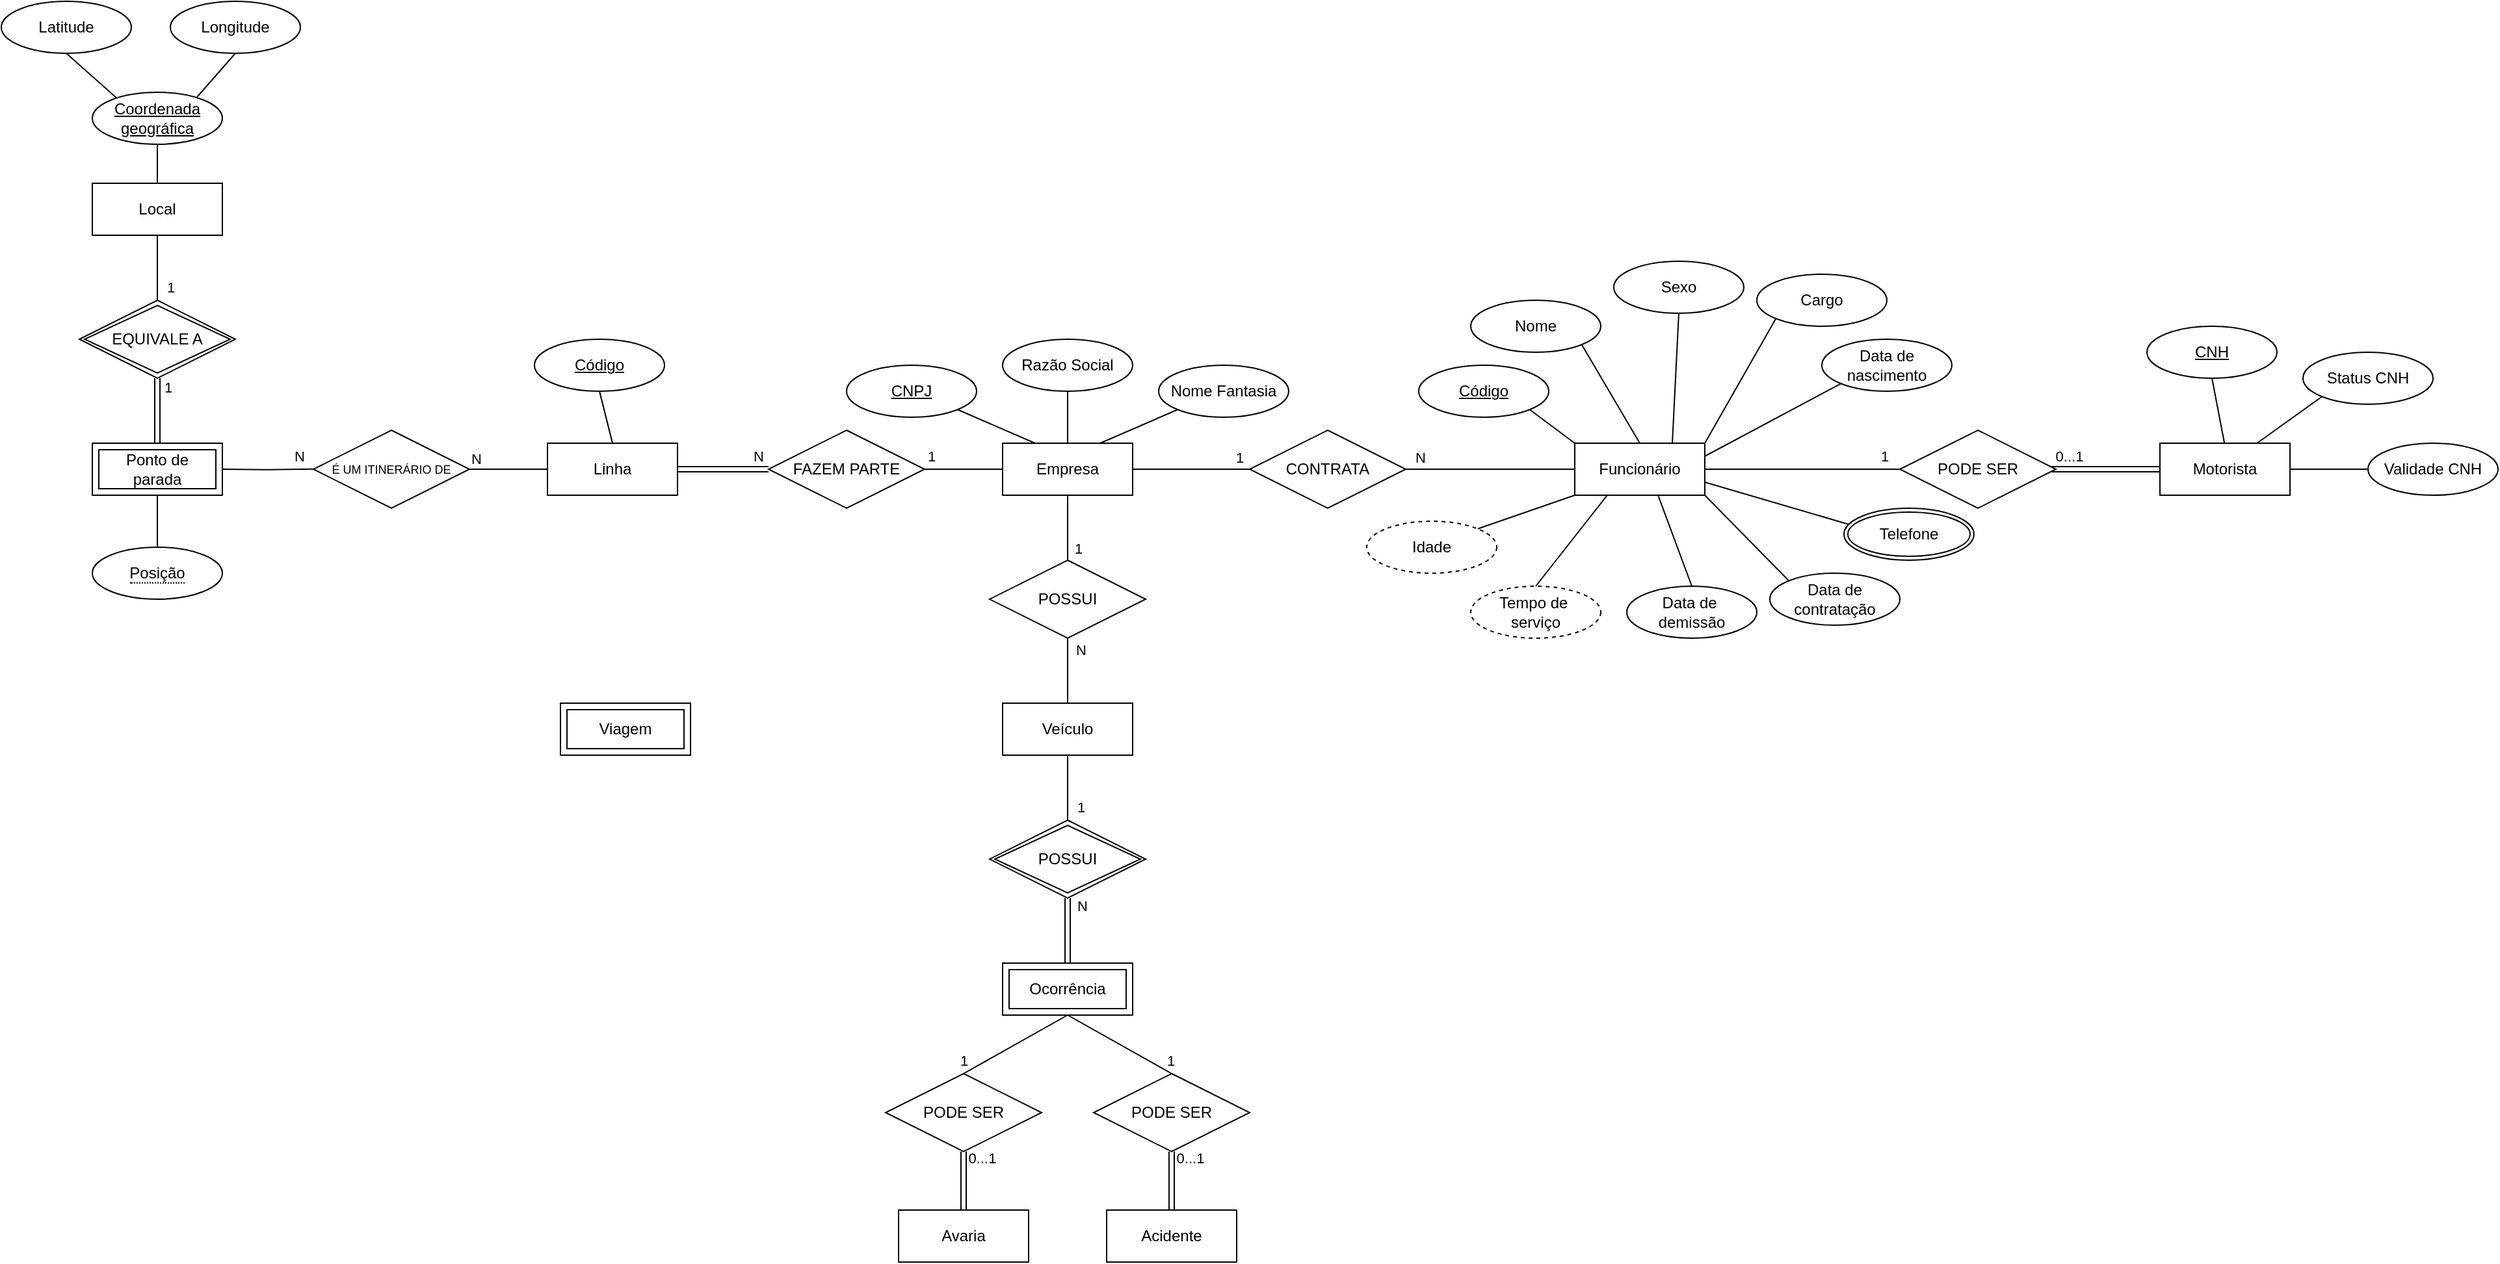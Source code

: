 <mxfile version="28.2.7">
  <diagram name="Página-1" id="z-ejrKA-Ldqi5EkzMe7N">
    <mxGraphModel dx="1666" dy="1619" grid="1" gridSize="10" guides="1" tooltips="1" connect="1" arrows="1" fold="1" page="1" pageScale="1" pageWidth="827" pageHeight="1169" math="0" shadow="0">
      <root>
        <mxCell id="0" />
        <mxCell id="1" parent="0" />
        <mxCell id="V5Fr79l8Gq5V4lvlE3Y7-20" style="rounded=0;orthogonalLoop=1;jettySize=auto;html=1;exitX=0.25;exitY=0;exitDx=0;exitDy=0;entryX=1;entryY=1;entryDx=0;entryDy=0;endArrow=none;endFill=0;" parent="1" source="V5Fr79l8Gq5V4lvlE3Y7-1" target="V5Fr79l8Gq5V4lvlE3Y7-17" edge="1">
          <mxGeometry relative="1" as="geometry" />
        </mxCell>
        <mxCell id="V5Fr79l8Gq5V4lvlE3Y7-21" style="edgeStyle=orthogonalEdgeStyle;rounded=0;orthogonalLoop=1;jettySize=auto;html=1;exitX=0.5;exitY=0;exitDx=0;exitDy=0;entryX=0.5;entryY=1;entryDx=0;entryDy=0;endArrow=none;endFill=0;" parent="1" source="V5Fr79l8Gq5V4lvlE3Y7-1" target="V5Fr79l8Gq5V4lvlE3Y7-18" edge="1">
          <mxGeometry relative="1" as="geometry" />
        </mxCell>
        <mxCell id="V5Fr79l8Gq5V4lvlE3Y7-22" style="rounded=0;orthogonalLoop=1;jettySize=auto;html=1;exitX=0.75;exitY=0;exitDx=0;exitDy=0;entryX=0;entryY=1;entryDx=0;entryDy=0;endArrow=none;endFill=0;" parent="1" source="V5Fr79l8Gq5V4lvlE3Y7-1" target="V5Fr79l8Gq5V4lvlE3Y7-19" edge="1">
          <mxGeometry relative="1" as="geometry" />
        </mxCell>
        <mxCell id="V5Fr79l8Gq5V4lvlE3Y7-66" style="edgeStyle=orthogonalEdgeStyle;rounded=0;orthogonalLoop=1;jettySize=auto;html=1;exitX=0.5;exitY=1;exitDx=0;exitDy=0;entryX=0.5;entryY=0;entryDx=0;entryDy=0;endArrow=none;endFill=0;" parent="1" source="V5Fr79l8Gq5V4lvlE3Y7-1" target="V5Fr79l8Gq5V4lvlE3Y7-65" edge="1">
          <mxGeometry relative="1" as="geometry" />
        </mxCell>
        <mxCell id="V5Fr79l8Gq5V4lvlE3Y7-68" value="1" style="edgeLabel;html=1;align=center;verticalAlign=middle;resizable=0;points=[];" parent="V5Fr79l8Gq5V4lvlE3Y7-66" vertex="1" connectable="0">
          <mxGeometry x="0.693" relative="1" as="geometry">
            <mxPoint x="8" y="-2" as="offset" />
          </mxGeometry>
        </mxCell>
        <mxCell id="V5Fr79l8Gq5V4lvlE3Y7-1" value="Empresa" style="whiteSpace=wrap;html=1;align=center;" parent="1" vertex="1">
          <mxGeometry x="180" y="100" width="100" height="40" as="geometry" />
        </mxCell>
        <mxCell id="V5Fr79l8Gq5V4lvlE3Y7-41" style="rounded=0;orthogonalLoop=1;jettySize=auto;html=1;exitX=0;exitY=0;exitDx=0;exitDy=0;entryX=1;entryY=1;entryDx=0;entryDy=0;endArrow=none;endFill=0;" parent="1" source="V5Fr79l8Gq5V4lvlE3Y7-2" target="V5Fr79l8Gq5V4lvlE3Y7-31" edge="1">
          <mxGeometry relative="1" as="geometry" />
        </mxCell>
        <mxCell id="V5Fr79l8Gq5V4lvlE3Y7-52" style="edgeStyle=orthogonalEdgeStyle;rounded=0;orthogonalLoop=1;jettySize=auto;html=1;exitX=1;exitY=0.5;exitDx=0;exitDy=0;entryX=0;entryY=0.5;entryDx=0;entryDy=0;endArrow=none;endFill=0;" parent="1" source="V5Fr79l8Gq5V4lvlE3Y7-2" target="V5Fr79l8Gq5V4lvlE3Y7-116" edge="1">
          <mxGeometry relative="1" as="geometry">
            <mxPoint x="866.6" y="120" as="targetPoint" />
            <Array as="points" />
          </mxGeometry>
        </mxCell>
        <mxCell id="V5Fr79l8Gq5V4lvlE3Y7-55" value="1" style="edgeLabel;html=1;align=center;verticalAlign=middle;resizable=0;points=[];" parent="V5Fr79l8Gq5V4lvlE3Y7-52" vertex="1" connectable="0">
          <mxGeometry x="0.76" y="-1" relative="1" as="geometry">
            <mxPoint x="6" y="-11" as="offset" />
          </mxGeometry>
        </mxCell>
        <mxCell id="V5Fr79l8Gq5V4lvlE3Y7-64" style="rounded=0;orthogonalLoop=1;jettySize=auto;html=1;exitX=1;exitY=0.75;exitDx=0;exitDy=0;entryX=0.035;entryY=0.309;entryDx=0;entryDy=0;endArrow=none;endFill=0;entryPerimeter=0;" parent="1" source="V5Fr79l8Gq5V4lvlE3Y7-2" target="V5Fr79l8Gq5V4lvlE3Y7-63" edge="1">
          <mxGeometry relative="1" as="geometry" />
        </mxCell>
        <mxCell id="V5Fr79l8Gq5V4lvlE3Y7-2" value="Funcionário" style="whiteSpace=wrap;html=1;align=center;" parent="1" vertex="1">
          <mxGeometry x="620" y="100" width="100" height="40" as="geometry" />
        </mxCell>
        <mxCell id="V5Fr79l8Gq5V4lvlE3Y7-3" value="Veículo" style="whiteSpace=wrap;html=1;align=center;" parent="1" vertex="1">
          <mxGeometry x="180" y="300" width="100" height="40" as="geometry" />
        </mxCell>
        <mxCell id="V5Fr79l8Gq5V4lvlE3Y7-4" value="Linha" style="whiteSpace=wrap;html=1;align=center;" parent="1" vertex="1">
          <mxGeometry x="-170" y="100" width="100" height="40" as="geometry" />
        </mxCell>
        <mxCell id="V5Fr79l8Gq5V4lvlE3Y7-5" value="Avaria" style="whiteSpace=wrap;html=1;align=center;" parent="1" vertex="1">
          <mxGeometry x="100" y="690" width="100" height="40" as="geometry" />
        </mxCell>
        <mxCell id="V5Fr79l8Gq5V4lvlE3Y7-112" style="rounded=0;orthogonalLoop=1;jettySize=auto;html=1;exitX=0.25;exitY=0;exitDx=0;exitDy=0;entryX=0.5;entryY=1;entryDx=0;entryDy=0;endArrow=none;endFill=0;" parent="1" target="V5Fr79l8Gq5V4lvlE3Y7-110" edge="1">
          <mxGeometry relative="1" as="geometry">
            <mxPoint x="-495" y="-160.0" as="sourcePoint" />
          </mxGeometry>
        </mxCell>
        <mxCell id="V5Fr79l8Gq5V4lvlE3Y7-8" value="Local" style="whiteSpace=wrap;html=1;align=center;" parent="1" vertex="1">
          <mxGeometry x="-520" y="-100" width="100" height="40" as="geometry" />
        </mxCell>
        <mxCell id="V5Fr79l8Gq5V4lvlE3Y7-11" value="Viagem" style="shape=ext;margin=3;double=1;whiteSpace=wrap;html=1;align=center;" parent="1" vertex="1">
          <mxGeometry x="-160" y="300" width="100" height="40" as="geometry" />
        </mxCell>
        <mxCell id="z0Y2EbSfUYAgFqCNGjC1-5" style="rounded=0;orthogonalLoop=1;jettySize=auto;html=1;exitX=0.5;exitY=1;exitDx=0;exitDy=0;entryX=0.5;entryY=0;entryDx=0;entryDy=0;endArrow=none;endFill=0;" edge="1" parent="1" source="V5Fr79l8Gq5V4lvlE3Y7-13" target="z0Y2EbSfUYAgFqCNGjC1-3">
          <mxGeometry relative="1" as="geometry" />
        </mxCell>
        <mxCell id="V5Fr79l8Gq5V4lvlE3Y7-13" value="Ocorrência" style="shape=ext;margin=3;double=1;whiteSpace=wrap;html=1;align=center;" parent="1" vertex="1">
          <mxGeometry x="180" y="500" width="100" height="40" as="geometry" />
        </mxCell>
        <mxCell id="V5Fr79l8Gq5V4lvlE3Y7-14" value="Acidente" style="whiteSpace=wrap;html=1;align=center;" parent="1" vertex="1">
          <mxGeometry x="260" y="690" width="100" height="40" as="geometry" />
        </mxCell>
        <mxCell id="V5Fr79l8Gq5V4lvlE3Y7-17" value="CNPJ" style="ellipse;whiteSpace=wrap;html=1;align=center;fontStyle=4;" parent="1" vertex="1">
          <mxGeometry x="60" y="40" width="100" height="40" as="geometry" />
        </mxCell>
        <mxCell id="V5Fr79l8Gq5V4lvlE3Y7-18" value="Razão Social" style="ellipse;whiteSpace=wrap;html=1;align=center;" parent="1" vertex="1">
          <mxGeometry x="180" y="20" width="100" height="40" as="geometry" />
        </mxCell>
        <mxCell id="V5Fr79l8Gq5V4lvlE3Y7-19" value="Nome Fantasia" style="ellipse;whiteSpace=wrap;html=1;align=center;" parent="1" vertex="1">
          <mxGeometry x="300" y="40" width="100" height="40" as="geometry" />
        </mxCell>
        <mxCell id="V5Fr79l8Gq5V4lvlE3Y7-24" style="edgeStyle=orthogonalEdgeStyle;rounded=0;orthogonalLoop=1;jettySize=auto;html=1;exitX=1;exitY=0.5;exitDx=0;exitDy=0;entryX=0;entryY=0.5;entryDx=0;entryDy=0;endArrow=none;endFill=0;" parent="1" source="V5Fr79l8Gq5V4lvlE3Y7-23" target="V5Fr79l8Gq5V4lvlE3Y7-2" edge="1">
          <mxGeometry relative="1" as="geometry" />
        </mxCell>
        <mxCell id="V5Fr79l8Gq5V4lvlE3Y7-25" style="edgeStyle=orthogonalEdgeStyle;rounded=0;orthogonalLoop=1;jettySize=auto;html=1;exitX=0;exitY=0.5;exitDx=0;exitDy=0;entryX=1;entryY=0.5;entryDx=0;entryDy=0;endArrow=none;endFill=0;" parent="1" source="V5Fr79l8Gq5V4lvlE3Y7-23" target="V5Fr79l8Gq5V4lvlE3Y7-1" edge="1">
          <mxGeometry relative="1" as="geometry" />
        </mxCell>
        <mxCell id="V5Fr79l8Gq5V4lvlE3Y7-26" value="1" style="edgeLabel;html=1;align=center;verticalAlign=middle;resizable=0;points=[];" parent="V5Fr79l8Gq5V4lvlE3Y7-25" vertex="1" connectable="0">
          <mxGeometry x="0.86" y="1" relative="1" as="geometry">
            <mxPoint x="75" y="-10" as="offset" />
          </mxGeometry>
        </mxCell>
        <mxCell id="V5Fr79l8Gq5V4lvlE3Y7-30" value="N" style="edgeLabel;html=1;align=center;verticalAlign=middle;resizable=0;points=[];" parent="V5Fr79l8Gq5V4lvlE3Y7-25" vertex="1" connectable="0">
          <mxGeometry x="0.86" y="1" relative="1" as="geometry">
            <mxPoint x="214" y="-10" as="offset" />
          </mxGeometry>
        </mxCell>
        <mxCell id="V5Fr79l8Gq5V4lvlE3Y7-23" value="CONTRATA" style="shape=rhombus;perimeter=rhombusPerimeter;whiteSpace=wrap;html=1;align=center;" parent="1" vertex="1">
          <mxGeometry x="370" y="90" width="120" height="60" as="geometry" />
        </mxCell>
        <mxCell id="V5Fr79l8Gq5V4lvlE3Y7-31" value="Código" style="ellipse;whiteSpace=wrap;html=1;align=center;fontStyle=4;" parent="1" vertex="1">
          <mxGeometry x="500" y="40" width="100" height="40" as="geometry" />
        </mxCell>
        <mxCell id="V5Fr79l8Gq5V4lvlE3Y7-33" value="Nome" style="ellipse;whiteSpace=wrap;html=1;align=center;" parent="1" vertex="1">
          <mxGeometry x="540" y="-10" width="100" height="40" as="geometry" />
        </mxCell>
        <mxCell id="V5Fr79l8Gq5V4lvlE3Y7-34" value="Data de nascimento" style="ellipse;whiteSpace=wrap;html=1;align=center;" parent="1" vertex="1">
          <mxGeometry x="810" y="20" width="100" height="40" as="geometry" />
        </mxCell>
        <mxCell id="V5Fr79l8Gq5V4lvlE3Y7-35" value="Data de contratação" style="ellipse;whiteSpace=wrap;html=1;align=center;" parent="1" vertex="1">
          <mxGeometry x="770" y="200" width="100" height="40" as="geometry" />
        </mxCell>
        <mxCell id="V5Fr79l8Gq5V4lvlE3Y7-36" value="&lt;div&gt;Data de&amp;nbsp;&lt;/div&gt;&lt;div&gt;demissão&lt;/div&gt;" style="ellipse;whiteSpace=wrap;html=1;align=center;" parent="1" vertex="1">
          <mxGeometry x="660" y="210" width="100" height="40" as="geometry" />
        </mxCell>
        <mxCell id="V5Fr79l8Gq5V4lvlE3Y7-37" value="Idade" style="ellipse;whiteSpace=wrap;html=1;align=center;dashed=1;" parent="1" vertex="1">
          <mxGeometry x="460" y="160" width="100" height="40" as="geometry" />
        </mxCell>
        <mxCell id="V5Fr79l8Gq5V4lvlE3Y7-38" value="&lt;div&gt;Tempo de&amp;nbsp;&lt;/div&gt;&lt;div&gt;serviço&lt;/div&gt;" style="ellipse;whiteSpace=wrap;html=1;align=center;dashed=1;" parent="1" vertex="1">
          <mxGeometry x="540" y="210" width="100" height="40" as="geometry" />
        </mxCell>
        <mxCell id="V5Fr79l8Gq5V4lvlE3Y7-39" value="Sexo" style="ellipse;whiteSpace=wrap;html=1;align=center;" parent="1" vertex="1">
          <mxGeometry x="650" y="-40" width="100" height="40" as="geometry" />
        </mxCell>
        <mxCell id="V5Fr79l8Gq5V4lvlE3Y7-40" value="Cargo" style="ellipse;whiteSpace=wrap;html=1;align=center;" parent="1" vertex="1">
          <mxGeometry x="760" y="-30" width="100" height="40" as="geometry" />
        </mxCell>
        <mxCell id="V5Fr79l8Gq5V4lvlE3Y7-42" style="rounded=0;orthogonalLoop=1;jettySize=auto;html=1;exitX=0.5;exitY=0;exitDx=0;exitDy=0;entryX=1;entryY=1;entryDx=0;entryDy=0;endArrow=none;endFill=0;" parent="1" source="V5Fr79l8Gq5V4lvlE3Y7-2" target="V5Fr79l8Gq5V4lvlE3Y7-33" edge="1">
          <mxGeometry relative="1" as="geometry">
            <mxPoint x="655" y="110" as="sourcePoint" />
            <mxPoint x="595" y="54" as="targetPoint" />
          </mxGeometry>
        </mxCell>
        <mxCell id="V5Fr79l8Gq5V4lvlE3Y7-43" style="rounded=0;orthogonalLoop=1;jettySize=auto;html=1;exitX=0.75;exitY=0;exitDx=0;exitDy=0;entryX=0.5;entryY=1;entryDx=0;entryDy=0;endArrow=none;endFill=0;" parent="1" source="V5Fr79l8Gq5V4lvlE3Y7-2" target="V5Fr79l8Gq5V4lvlE3Y7-39" edge="1">
          <mxGeometry relative="1" as="geometry">
            <mxPoint x="680" y="110" as="sourcePoint" />
            <mxPoint x="660" y="30" as="targetPoint" />
          </mxGeometry>
        </mxCell>
        <mxCell id="V5Fr79l8Gq5V4lvlE3Y7-44" style="rounded=0;orthogonalLoop=1;jettySize=auto;html=1;exitX=1;exitY=0;exitDx=0;exitDy=0;entryX=0;entryY=1;entryDx=0;entryDy=0;endArrow=none;endFill=0;" parent="1" source="V5Fr79l8Gq5V4lvlE3Y7-2" target="V5Fr79l8Gq5V4lvlE3Y7-40" edge="1">
          <mxGeometry relative="1" as="geometry">
            <mxPoint x="695" y="110" as="sourcePoint" />
            <mxPoint x="735" y="44" as="targetPoint" />
          </mxGeometry>
        </mxCell>
        <mxCell id="V5Fr79l8Gq5V4lvlE3Y7-45" style="rounded=0;orthogonalLoop=1;jettySize=auto;html=1;exitX=1;exitY=0.25;exitDx=0;exitDy=0;entryX=0;entryY=1;entryDx=0;entryDy=0;endArrow=none;endFill=0;" parent="1" source="V5Fr79l8Gq5V4lvlE3Y7-2" target="V5Fr79l8Gq5V4lvlE3Y7-34" edge="1">
          <mxGeometry relative="1" as="geometry">
            <mxPoint x="730" y="110" as="sourcePoint" />
            <mxPoint x="790" y="70" as="targetPoint" />
          </mxGeometry>
        </mxCell>
        <mxCell id="V5Fr79l8Gq5V4lvlE3Y7-46" style="rounded=0;orthogonalLoop=1;jettySize=auto;html=1;exitX=1;exitY=1;exitDx=0;exitDy=0;entryX=0;entryY=0;entryDx=0;entryDy=0;endArrow=none;endFill=0;" parent="1" source="V5Fr79l8Gq5V4lvlE3Y7-2" target="V5Fr79l8Gq5V4lvlE3Y7-35" edge="1">
          <mxGeometry relative="1" as="geometry">
            <mxPoint x="730" y="130" as="sourcePoint" />
            <mxPoint x="790" y="120" as="targetPoint" />
          </mxGeometry>
        </mxCell>
        <mxCell id="V5Fr79l8Gq5V4lvlE3Y7-47" style="rounded=0;orthogonalLoop=1;jettySize=auto;html=1;exitX=0.639;exitY=0.99;exitDx=0;exitDy=0;entryX=0.5;entryY=0;entryDx=0;entryDy=0;endArrow=none;endFill=0;exitPerimeter=0;" parent="1" source="V5Fr79l8Gq5V4lvlE3Y7-2" target="V5Fr79l8Gq5V4lvlE3Y7-36" edge="1">
          <mxGeometry relative="1" as="geometry">
            <mxPoint x="730" y="140" as="sourcePoint" />
            <mxPoint x="790" y="170" as="targetPoint" />
          </mxGeometry>
        </mxCell>
        <mxCell id="V5Fr79l8Gq5V4lvlE3Y7-48" style="rounded=0;orthogonalLoop=1;jettySize=auto;html=1;exitX=0.25;exitY=1;exitDx=0;exitDy=0;entryX=0.5;entryY=0;entryDx=0;entryDy=0;endArrow=none;endFill=0;" parent="1" source="V5Fr79l8Gq5V4lvlE3Y7-2" target="V5Fr79l8Gq5V4lvlE3Y7-38" edge="1">
          <mxGeometry relative="1" as="geometry">
            <mxPoint x="730" y="150" as="sourcePoint" />
            <mxPoint x="790" y="200" as="targetPoint" />
          </mxGeometry>
        </mxCell>
        <mxCell id="V5Fr79l8Gq5V4lvlE3Y7-49" style="rounded=0;orthogonalLoop=1;jettySize=auto;html=1;exitX=0;exitY=1;exitDx=0;exitDy=0;entryX=1;entryY=0;entryDx=0;entryDy=0;endArrow=none;endFill=0;" parent="1" source="V5Fr79l8Gq5V4lvlE3Y7-2" target="V5Fr79l8Gq5V4lvlE3Y7-37" edge="1">
          <mxGeometry relative="1" as="geometry">
            <mxPoint x="705" y="150" as="sourcePoint" />
            <mxPoint x="680" y="210" as="targetPoint" />
          </mxGeometry>
        </mxCell>
        <mxCell id="V5Fr79l8Gq5V4lvlE3Y7-60" style="rounded=0;orthogonalLoop=1;jettySize=auto;html=1;exitX=0.5;exitY=0;exitDx=0;exitDy=0;entryX=0.5;entryY=1;entryDx=0;entryDy=0;endArrow=none;endFill=0;" parent="1" target="V5Fr79l8Gq5V4lvlE3Y7-59" edge="1">
          <mxGeometry relative="1" as="geometry">
            <mxPoint x="1119.6" y="100" as="sourcePoint" />
          </mxGeometry>
        </mxCell>
        <mxCell id="V5Fr79l8Gq5V4lvlE3Y7-53" style="edgeStyle=orthogonalEdgeStyle;rounded=0;orthogonalLoop=1;jettySize=auto;html=1;exitX=1;exitY=0.5;exitDx=0;exitDy=0;entryX=0;entryY=0.5;entryDx=0;entryDy=0;endArrow=none;endFill=0;shape=link;" parent="1" edge="1">
          <mxGeometry relative="1" as="geometry">
            <mxPoint x="986.6" y="120" as="sourcePoint" />
            <mxPoint x="1069.6" y="120" as="targetPoint" />
          </mxGeometry>
        </mxCell>
        <mxCell id="V5Fr79l8Gq5V4lvlE3Y7-54" value="0...1" style="edgeLabel;html=1;align=center;verticalAlign=middle;resizable=0;points=[];" parent="V5Fr79l8Gq5V4lvlE3Y7-53" vertex="1" connectable="0">
          <mxGeometry x="-0.783" y="-5" relative="1" as="geometry">
            <mxPoint x="4" y="-15" as="offset" />
          </mxGeometry>
        </mxCell>
        <mxCell id="V5Fr79l8Gq5V4lvlE3Y7-57" value="Status CNH" style="ellipse;whiteSpace=wrap;html=1;align=center;" parent="1" vertex="1">
          <mxGeometry x="1180" y="30" width="100" height="40" as="geometry" />
        </mxCell>
        <mxCell id="V5Fr79l8Gq5V4lvlE3Y7-58" value="Validade CNH" style="ellipse;whiteSpace=wrap;html=1;align=center;" parent="1" vertex="1">
          <mxGeometry x="1230" y="100" width="100" height="40" as="geometry" />
        </mxCell>
        <mxCell id="V5Fr79l8Gq5V4lvlE3Y7-59" value="&lt;u&gt;CNH&lt;/u&gt;" style="ellipse;whiteSpace=wrap;html=1;align=center;" parent="1" vertex="1">
          <mxGeometry x="1060" y="10" width="100" height="40" as="geometry" />
        </mxCell>
        <mxCell id="V5Fr79l8Gq5V4lvlE3Y7-61" style="rounded=0;orthogonalLoop=1;jettySize=auto;html=1;exitX=0.75;exitY=0;exitDx=0;exitDy=0;entryX=0;entryY=1;entryDx=0;entryDy=0;endArrow=none;endFill=0;" parent="1" target="V5Fr79l8Gq5V4lvlE3Y7-57" edge="1">
          <mxGeometry relative="1" as="geometry">
            <mxPoint x="1144.6" y="100" as="sourcePoint" />
            <mxPoint x="1120" y="60" as="targetPoint" />
          </mxGeometry>
        </mxCell>
        <mxCell id="V5Fr79l8Gq5V4lvlE3Y7-62" style="rounded=0;orthogonalLoop=1;jettySize=auto;html=1;exitX=1;exitY=0.5;exitDx=0;exitDy=0;entryX=0;entryY=0.5;entryDx=0;entryDy=0;endArrow=none;endFill=0;" parent="1" target="V5Fr79l8Gq5V4lvlE3Y7-58" edge="1">
          <mxGeometry relative="1" as="geometry">
            <mxPoint x="1169.6" y="120" as="sourcePoint" />
            <mxPoint x="1205" y="74" as="targetPoint" />
          </mxGeometry>
        </mxCell>
        <mxCell id="V5Fr79l8Gq5V4lvlE3Y7-63" value="Telefone" style="ellipse;shape=doubleEllipse;margin=3;whiteSpace=wrap;html=1;align=center;" parent="1" vertex="1">
          <mxGeometry x="827" y="150" width="100" height="40" as="geometry" />
        </mxCell>
        <mxCell id="V5Fr79l8Gq5V4lvlE3Y7-65" value="POSSUI" style="shape=rhombus;perimeter=rhombusPerimeter;whiteSpace=wrap;html=1;align=center;" parent="1" vertex="1">
          <mxGeometry x="170" y="190" width="120" height="60" as="geometry" />
        </mxCell>
        <mxCell id="V5Fr79l8Gq5V4lvlE3Y7-67" style="edgeStyle=orthogonalEdgeStyle;rounded=0;orthogonalLoop=1;jettySize=auto;html=1;exitX=0.5;exitY=1;exitDx=0;exitDy=0;entryX=0.5;entryY=0;entryDx=0;entryDy=0;endArrow=none;endFill=0;" parent="1" source="V5Fr79l8Gq5V4lvlE3Y7-65" target="V5Fr79l8Gq5V4lvlE3Y7-3" edge="1">
          <mxGeometry relative="1" as="geometry">
            <mxPoint x="240" y="150" as="sourcePoint" />
            <mxPoint x="240" y="200" as="targetPoint" />
          </mxGeometry>
        </mxCell>
        <mxCell id="V5Fr79l8Gq5V4lvlE3Y7-69" value="N" style="edgeLabel;html=1;align=center;verticalAlign=middle;resizable=0;points=[];" parent="V5Fr79l8Gq5V4lvlE3Y7-67" vertex="1" connectable="0">
          <mxGeometry x="-0.653" relative="1" as="geometry">
            <mxPoint x="10" as="offset" />
          </mxGeometry>
        </mxCell>
        <mxCell id="V5Fr79l8Gq5V4lvlE3Y7-70" value="FAZEM PARTE" style="shape=rhombus;perimeter=rhombusPerimeter;whiteSpace=wrap;html=1;align=center;" parent="1" vertex="1">
          <mxGeometry y="90" width="120" height="60" as="geometry" />
        </mxCell>
        <mxCell id="V5Fr79l8Gq5V4lvlE3Y7-72" style="edgeStyle=orthogonalEdgeStyle;rounded=0;orthogonalLoop=1;jettySize=auto;html=1;exitX=0;exitY=0.5;exitDx=0;exitDy=0;entryX=1;entryY=0.5;entryDx=0;entryDy=0;endArrow=none;endFill=0;" parent="1" source="V5Fr79l8Gq5V4lvlE3Y7-1" target="V5Fr79l8Gq5V4lvlE3Y7-70" edge="1">
          <mxGeometry relative="1" as="geometry">
            <mxPoint x="240" y="150" as="sourcePoint" />
            <mxPoint x="240" y="200" as="targetPoint" />
          </mxGeometry>
        </mxCell>
        <mxCell id="V5Fr79l8Gq5V4lvlE3Y7-73" value="1" style="edgeLabel;html=1;align=center;verticalAlign=middle;resizable=0;points=[];" parent="V5Fr79l8Gq5V4lvlE3Y7-72" vertex="1" connectable="0">
          <mxGeometry x="0.693" relative="1" as="geometry">
            <mxPoint x="-4" y="-10" as="offset" />
          </mxGeometry>
        </mxCell>
        <mxCell id="V5Fr79l8Gq5V4lvlE3Y7-74" style="edgeStyle=orthogonalEdgeStyle;rounded=0;orthogonalLoop=1;jettySize=auto;html=1;exitX=0;exitY=0.5;exitDx=0;exitDy=0;entryX=1;entryY=0.5;entryDx=0;entryDy=0;endArrow=none;endFill=0;shape=link;" parent="1" source="V5Fr79l8Gq5V4lvlE3Y7-70" target="V5Fr79l8Gq5V4lvlE3Y7-4" edge="1">
          <mxGeometry relative="1" as="geometry">
            <mxPoint x="240" y="260" as="sourcePoint" />
            <mxPoint x="240" y="310" as="targetPoint" />
          </mxGeometry>
        </mxCell>
        <mxCell id="V5Fr79l8Gq5V4lvlE3Y7-75" value="N" style="edgeLabel;html=1;align=center;verticalAlign=middle;resizable=0;points=[];" parent="V5Fr79l8Gq5V4lvlE3Y7-74" vertex="1" connectable="0">
          <mxGeometry x="-0.653" relative="1" as="geometry">
            <mxPoint x="4" y="-10" as="offset" />
          </mxGeometry>
        </mxCell>
        <mxCell id="V5Fr79l8Gq5V4lvlE3Y7-76" value="Código" style="ellipse;whiteSpace=wrap;html=1;align=center;fontStyle=4;" parent="1" vertex="1">
          <mxGeometry x="-180" y="20" width="100" height="40" as="geometry" />
        </mxCell>
        <mxCell id="V5Fr79l8Gq5V4lvlE3Y7-77" style="rounded=0;orthogonalLoop=1;jettySize=auto;html=1;exitX=0.5;exitY=0;exitDx=0;exitDy=0;entryX=0.5;entryY=1;entryDx=0;entryDy=0;endArrow=none;endFill=0;" parent="1" source="V5Fr79l8Gq5V4lvlE3Y7-4" target="V5Fr79l8Gq5V4lvlE3Y7-76" edge="1">
          <mxGeometry relative="1" as="geometry">
            <mxPoint x="-190" y="126" as="sourcePoint" />
            <mxPoint x="-250" y="100" as="targetPoint" />
          </mxGeometry>
        </mxCell>
        <mxCell id="V5Fr79l8Gq5V4lvlE3Y7-78" value="É UM ITINERÁRIO DE" style="shape=rhombus;perimeter=rhombusPerimeter;align=center;verticalAlign=middle;labelPosition=center;verticalLabelPosition=middle;spacing=0;fontSize=9;" parent="1" vertex="1">
          <mxGeometry x="-350" y="90" width="120" height="60" as="geometry" />
        </mxCell>
        <mxCell id="V5Fr79l8Gq5V4lvlE3Y7-88" style="edgeStyle=orthogonalEdgeStyle;rounded=0;orthogonalLoop=1;jettySize=auto;html=1;exitX=0;exitY=0.5;exitDx=0;exitDy=0;endArrow=none;endFill=0;entryX=1;entryY=0.5;entryDx=0;entryDy=0;" parent="1" target="V5Fr79l8Gq5V4lvlE3Y7-100" edge="1">
          <mxGeometry relative="1" as="geometry">
            <mxPoint x="-350" y="119.87" as="sourcePoint" />
            <mxPoint x="-420" y="120.0" as="targetPoint" />
            <Array as="points" />
          </mxGeometry>
        </mxCell>
        <mxCell id="V5Fr79l8Gq5V4lvlE3Y7-89" value="N" style="edgeLabel;html=1;align=center;verticalAlign=middle;resizable=0;points=[];" parent="V5Fr79l8Gq5V4lvlE3Y7-88" vertex="1" connectable="0">
          <mxGeometry x="0.693" relative="1" as="geometry">
            <mxPoint x="48" y="-10" as="offset" />
          </mxGeometry>
        </mxCell>
        <mxCell id="V5Fr79l8Gq5V4lvlE3Y7-108" value="" style="edgeStyle=orthogonalEdgeStyle;rounded=0;orthogonalLoop=1;jettySize=auto;html=1;endArrow=none;endFill=0;" parent="1" source="V5Fr79l8Gq5V4lvlE3Y7-100" target="V5Fr79l8Gq5V4lvlE3Y7-107" edge="1">
          <mxGeometry relative="1" as="geometry" />
        </mxCell>
        <mxCell id="V5Fr79l8Gq5V4lvlE3Y7-100" value="Ponto de parada" style="shape=ext;margin=3;double=1;whiteSpace=wrap;html=1;align=center;" parent="1" vertex="1">
          <mxGeometry x="-520" y="100" width="100" height="40" as="geometry" />
        </mxCell>
        <mxCell id="V5Fr79l8Gq5V4lvlE3Y7-103" style="edgeStyle=orthogonalEdgeStyle;rounded=0;orthogonalLoop=1;jettySize=auto;html=1;exitX=0.5;exitY=0;exitDx=0;exitDy=0;entryX=0.5;entryY=1;entryDx=0;entryDy=0;endArrow=none;endFill=0;" parent="1" source="V5Fr79l8Gq5V4lvlE3Y7-102" target="V5Fr79l8Gq5V4lvlE3Y7-8" edge="1">
          <mxGeometry relative="1" as="geometry" />
        </mxCell>
        <mxCell id="V5Fr79l8Gq5V4lvlE3Y7-106" value="1" style="edgeLabel;html=1;align=center;verticalAlign=middle;resizable=0;points=[];" parent="V5Fr79l8Gq5V4lvlE3Y7-103" vertex="1" connectable="0">
          <mxGeometry x="-0.52" y="-1" relative="1" as="geometry">
            <mxPoint x="9" y="2" as="offset" />
          </mxGeometry>
        </mxCell>
        <mxCell id="V5Fr79l8Gq5V4lvlE3Y7-104" style="edgeStyle=orthogonalEdgeStyle;rounded=0;orthogonalLoop=1;jettySize=auto;html=1;exitX=0.5;exitY=1;exitDx=0;exitDy=0;entryX=0.5;entryY=0;entryDx=0;entryDy=0;endArrow=none;endFill=0;shape=link;" parent="1" source="V5Fr79l8Gq5V4lvlE3Y7-102" target="V5Fr79l8Gq5V4lvlE3Y7-100" edge="1">
          <mxGeometry relative="1" as="geometry" />
        </mxCell>
        <mxCell id="V5Fr79l8Gq5V4lvlE3Y7-105" value="1" style="edgeLabel;html=1;align=center;verticalAlign=middle;resizable=0;points=[];" parent="V5Fr79l8Gq5V4lvlE3Y7-104" vertex="1" connectable="0">
          <mxGeometry x="-0.605" relative="1" as="geometry">
            <mxPoint x="8" y="-3" as="offset" />
          </mxGeometry>
        </mxCell>
        <mxCell id="V5Fr79l8Gq5V4lvlE3Y7-102" value="EQUIVALE A" style="shape=rhombus;double=1;perimeter=rhombusPerimeter;whiteSpace=wrap;html=1;align=center;" parent="1" vertex="1">
          <mxGeometry x="-530" y="-10" width="120" height="60" as="geometry" />
        </mxCell>
        <mxCell id="V5Fr79l8Gq5V4lvlE3Y7-107" value="&lt;span style=&quot;border-bottom: 1px dotted;&quot;&gt;Posição&lt;/span&gt;" style="ellipse;whiteSpace=wrap;html=1;align=center;" parent="1" vertex="1">
          <mxGeometry x="-520" y="180" width="100" height="40" as="geometry" />
        </mxCell>
        <mxCell id="V5Fr79l8Gq5V4lvlE3Y7-110" value="&lt;span&gt;Latitude&lt;/span&gt;" style="ellipse;whiteSpace=wrap;html=1;align=center;fontStyle=0" parent="1" vertex="1">
          <mxGeometry x="-590" y="-240" width="100" height="40" as="geometry" />
        </mxCell>
        <mxCell id="V5Fr79l8Gq5V4lvlE3Y7-111" value="&lt;span&gt;Longitude&lt;/span&gt;" style="ellipse;whiteSpace=wrap;html=1;align=center;fontStyle=0" parent="1" vertex="1">
          <mxGeometry x="-460" y="-240" width="100" height="40" as="geometry" />
        </mxCell>
        <mxCell id="V5Fr79l8Gq5V4lvlE3Y7-113" style="rounded=0;orthogonalLoop=1;jettySize=auto;html=1;exitX=0.75;exitY=0;exitDx=0;exitDy=0;entryX=0.5;entryY=1;entryDx=0;entryDy=0;endArrow=none;endFill=0;" parent="1" target="V5Fr79l8Gq5V4lvlE3Y7-111" edge="1">
          <mxGeometry relative="1" as="geometry">
            <mxPoint x="-445" y="-160.0" as="sourcePoint" />
            <mxPoint x="-530" y="-190" as="targetPoint" />
          </mxGeometry>
        </mxCell>
        <mxCell id="V5Fr79l8Gq5V4lvlE3Y7-115" value="Motorista" style="whiteSpace=wrap;html=1;align=center;" parent="1" vertex="1">
          <mxGeometry x="1070" y="100" width="100" height="40" as="geometry" />
        </mxCell>
        <mxCell id="V5Fr79l8Gq5V4lvlE3Y7-116" value="PODE SER" style="shape=rhombus;perimeter=rhombusPerimeter;whiteSpace=wrap;html=1;align=center;" parent="1" vertex="1">
          <mxGeometry x="870" y="90" width="120" height="60" as="geometry" />
        </mxCell>
        <mxCell id="V5Fr79l8Gq5V4lvlE3Y7-119" style="edgeStyle=orthogonalEdgeStyle;rounded=0;orthogonalLoop=1;jettySize=auto;html=1;exitX=0.5;exitY=0;exitDx=0;exitDy=0;entryX=0.5;entryY=1;entryDx=0;entryDy=0;endArrow=none;endFill=0;" parent="1" source="V5Fr79l8Gq5V4lvlE3Y7-123" target="V5Fr79l8Gq5V4lvlE3Y7-3" edge="1">
          <mxGeometry relative="1" as="geometry">
            <mxPoint x="230" y="390" as="sourcePoint" />
          </mxGeometry>
        </mxCell>
        <mxCell id="V5Fr79l8Gq5V4lvlE3Y7-122" value="1" style="edgeLabel;html=1;align=center;verticalAlign=middle;resizable=0;points=[];" parent="V5Fr79l8Gq5V4lvlE3Y7-119" vertex="1" connectable="0">
          <mxGeometry x="-0.714" y="-1" relative="1" as="geometry">
            <mxPoint x="9" y="-3" as="offset" />
          </mxGeometry>
        </mxCell>
        <mxCell id="V5Fr79l8Gq5V4lvlE3Y7-120" style="edgeStyle=orthogonalEdgeStyle;rounded=0;orthogonalLoop=1;jettySize=auto;html=1;exitX=0.5;exitY=0;exitDx=0;exitDy=0;entryX=0.5;entryY=1;entryDx=0;entryDy=0;endArrow=none;endFill=0;shape=link;" parent="1" source="V5Fr79l8Gq5V4lvlE3Y7-13" target="V5Fr79l8Gq5V4lvlE3Y7-123" edge="1">
          <mxGeometry relative="1" as="geometry">
            <mxPoint x="230" y="500" as="sourcePoint" />
            <mxPoint x="230" y="450" as="targetPoint" />
          </mxGeometry>
        </mxCell>
        <mxCell id="V5Fr79l8Gq5V4lvlE3Y7-124" value="N" style="edgeLabel;html=1;align=center;verticalAlign=middle;resizable=0;points=[];" parent="V5Fr79l8Gq5V4lvlE3Y7-120" vertex="1" connectable="0">
          <mxGeometry x="0.704" y="-1" relative="1" as="geometry">
            <mxPoint x="10" y="-2" as="offset" />
          </mxGeometry>
        </mxCell>
        <mxCell id="V5Fr79l8Gq5V4lvlE3Y7-123" value="POSSUI" style="shape=rhombus;double=1;perimeter=rhombusPerimeter;whiteSpace=wrap;html=1;align=center;" parent="1" vertex="1">
          <mxGeometry x="170" y="390" width="120" height="60" as="geometry" />
        </mxCell>
        <mxCell id="V5Fr79l8Gq5V4lvlE3Y7-129" style="edgeStyle=orthogonalEdgeStyle;rounded=0;orthogonalLoop=1;jettySize=auto;html=1;exitX=1;exitY=0.5;exitDx=0;exitDy=0;entryX=0;entryY=0.5;entryDx=0;entryDy=0;endArrow=none;endFill=0;" parent="1" source="V5Fr79l8Gq5V4lvlE3Y7-78" target="V5Fr79l8Gq5V4lvlE3Y7-4" edge="1">
          <mxGeometry relative="1" as="geometry">
            <mxPoint x="-230" y="120" as="sourcePoint" />
            <mxPoint x="-330" y="130" as="targetPoint" />
          </mxGeometry>
        </mxCell>
        <mxCell id="V5Fr79l8Gq5V4lvlE3Y7-131" value="N" style="edgeLabel;html=1;align=center;verticalAlign=middle;resizable=0;points=[];" parent="V5Fr79l8Gq5V4lvlE3Y7-129" vertex="1" connectable="0">
          <mxGeometry x="-0.683" y="-1" relative="1" as="geometry">
            <mxPoint x="-5" y="-9" as="offset" />
          </mxGeometry>
        </mxCell>
        <mxCell id="z0Y2EbSfUYAgFqCNGjC1-3" value="PODE SER" style="shape=rhombus;perimeter=rhombusPerimeter;whiteSpace=wrap;html=1;align=center;" vertex="1" parent="1">
          <mxGeometry x="90" y="585" width="120" height="60" as="geometry" />
        </mxCell>
        <mxCell id="z0Y2EbSfUYAgFqCNGjC1-4" value="PODE SER" style="shape=rhombus;perimeter=rhombusPerimeter;whiteSpace=wrap;html=1;align=center;" vertex="1" parent="1">
          <mxGeometry x="250" y="585" width="120" height="60" as="geometry" />
        </mxCell>
        <mxCell id="z0Y2EbSfUYAgFqCNGjC1-6" style="rounded=0;orthogonalLoop=1;jettySize=auto;html=1;exitX=0.5;exitY=1;exitDx=0;exitDy=0;entryX=0.5;entryY=0;entryDx=0;entryDy=0;endArrow=none;endFill=0;" edge="1" parent="1" source="V5Fr79l8Gq5V4lvlE3Y7-13" target="z0Y2EbSfUYAgFqCNGjC1-4">
          <mxGeometry relative="1" as="geometry">
            <mxPoint x="240" y="550" as="sourcePoint" />
            <mxPoint x="160" y="595" as="targetPoint" />
          </mxGeometry>
        </mxCell>
        <mxCell id="z0Y2EbSfUYAgFqCNGjC1-9" value="1" style="edgeLabel;html=1;align=center;verticalAlign=middle;resizable=0;points=[];" vertex="1" connectable="0" parent="z0Y2EbSfUYAgFqCNGjC1-6">
          <mxGeometry x="0.538" y="1" relative="1" as="geometry">
            <mxPoint x="17" y="1" as="offset" />
          </mxGeometry>
        </mxCell>
        <mxCell id="z0Y2EbSfUYAgFqCNGjC1-10" value="1" style="edgeLabel;html=1;align=center;verticalAlign=middle;resizable=0;points=[];" vertex="1" connectable="0" parent="z0Y2EbSfUYAgFqCNGjC1-6">
          <mxGeometry x="0.538" y="1" relative="1" as="geometry">
            <mxPoint x="-142" y="1" as="offset" />
          </mxGeometry>
        </mxCell>
        <mxCell id="z0Y2EbSfUYAgFqCNGjC1-7" style="rounded=0;orthogonalLoop=1;jettySize=auto;html=1;exitX=0.5;exitY=1;exitDx=0;exitDy=0;entryX=0.5;entryY=0;entryDx=0;entryDy=0;endArrow=none;endFill=0;shape=link;" edge="1" parent="1" source="z0Y2EbSfUYAgFqCNGjC1-3" target="V5Fr79l8Gq5V4lvlE3Y7-5">
          <mxGeometry relative="1" as="geometry">
            <mxPoint x="240" y="550" as="sourcePoint" />
            <mxPoint x="160" y="595" as="targetPoint" />
          </mxGeometry>
        </mxCell>
        <mxCell id="z0Y2EbSfUYAgFqCNGjC1-11" value="0...1" style="edgeLabel;html=1;align=center;verticalAlign=middle;resizable=0;points=[];" vertex="1" connectable="0" parent="z0Y2EbSfUYAgFqCNGjC1-7">
          <mxGeometry x="-0.603" y="-1" relative="1" as="geometry">
            <mxPoint x="15" y="-4" as="offset" />
          </mxGeometry>
        </mxCell>
        <mxCell id="z0Y2EbSfUYAgFqCNGjC1-12" value="0...1" style="edgeLabel;html=1;align=center;verticalAlign=middle;resizable=0;points=[];" vertex="1" connectable="0" parent="z0Y2EbSfUYAgFqCNGjC1-7">
          <mxGeometry x="-0.603" y="-1" relative="1" as="geometry">
            <mxPoint x="175" y="-4" as="offset" />
          </mxGeometry>
        </mxCell>
        <mxCell id="z0Y2EbSfUYAgFqCNGjC1-8" style="rounded=0;orthogonalLoop=1;jettySize=auto;html=1;exitX=0.5;exitY=1;exitDx=0;exitDy=0;entryX=0.5;entryY=0;entryDx=0;entryDy=0;endArrow=none;endFill=0;shape=link;" edge="1" parent="1" source="z0Y2EbSfUYAgFqCNGjC1-4" target="V5Fr79l8Gq5V4lvlE3Y7-14">
          <mxGeometry relative="1" as="geometry">
            <mxPoint x="240" y="550" as="sourcePoint" />
            <mxPoint x="320" y="595" as="targetPoint" />
          </mxGeometry>
        </mxCell>
        <mxCell id="z0Y2EbSfUYAgFqCNGjC1-14" style="edgeStyle=orthogonalEdgeStyle;rounded=0;orthogonalLoop=1;jettySize=auto;html=1;exitX=0.5;exitY=1;exitDx=0;exitDy=0;entryX=0.5;entryY=0;entryDx=0;entryDy=0;endArrow=none;endFill=0;" edge="1" parent="1" source="z0Y2EbSfUYAgFqCNGjC1-13" target="V5Fr79l8Gq5V4lvlE3Y7-8">
          <mxGeometry relative="1" as="geometry" />
        </mxCell>
        <mxCell id="z0Y2EbSfUYAgFqCNGjC1-13" value="&lt;div&gt;&lt;u&gt;Coordenada&lt;/u&gt;&lt;/div&gt;&lt;div&gt;&lt;u&gt;geográfica&lt;/u&gt;&lt;/div&gt;" style="ellipse;whiteSpace=wrap;html=1;align=center;fontStyle=0" vertex="1" parent="1">
          <mxGeometry x="-520" y="-170" width="100" height="40" as="geometry" />
        </mxCell>
      </root>
    </mxGraphModel>
  </diagram>
</mxfile>
